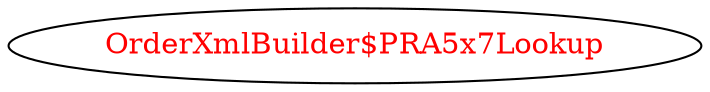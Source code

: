 digraph dependencyGraph {
 concentrate=true;
 ranksep="2.0";
 rankdir="LR"; 
 splines="ortho";
"OrderXmlBuilder$PRA5x7Lookup" [fontcolor="red"];
}